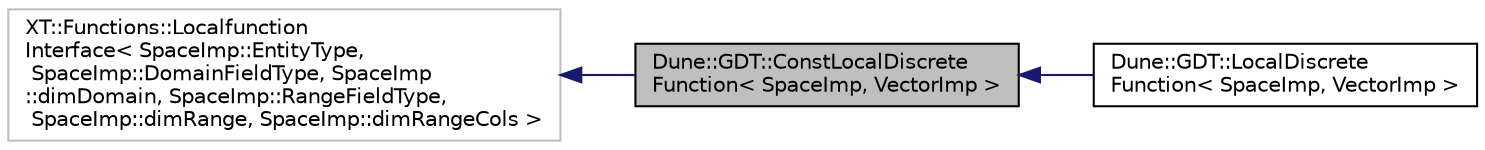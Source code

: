 digraph "Dune::GDT::ConstLocalDiscreteFunction&lt; SpaceImp, VectorImp &gt;"
{
  edge [fontname="Helvetica",fontsize="10",labelfontname="Helvetica",labelfontsize="10"];
  node [fontname="Helvetica",fontsize="10",shape=record];
  rankdir="LR";
  Node0 [label="Dune::GDT::ConstLocalDiscrete\lFunction\< SpaceImp, VectorImp \>",height=0.2,width=0.4,color="black", fillcolor="grey75", style="filled", fontcolor="black"];
  Node1 -> Node0 [dir="back",color="midnightblue",fontsize="10",style="solid",fontname="Helvetica"];
  Node1 [label="XT::Functions::Localfunction\lInterface\< SpaceImp::EntityType,\l SpaceImp::DomainFieldType, SpaceImp\l::dimDomain, SpaceImp::RangeFieldType,\l SpaceImp::dimRange, SpaceImp::dimRangeCols \>",height=0.2,width=0.4,color="grey75", fillcolor="white", style="filled"];
  Node0 -> Node2 [dir="back",color="midnightblue",fontsize="10",style="solid",fontname="Helvetica"];
  Node2 [label="Dune::GDT::LocalDiscrete\lFunction\< SpaceImp, VectorImp \>",height=0.2,width=0.4,color="black", fillcolor="white", style="filled",URL="$a01381.html"];
}
